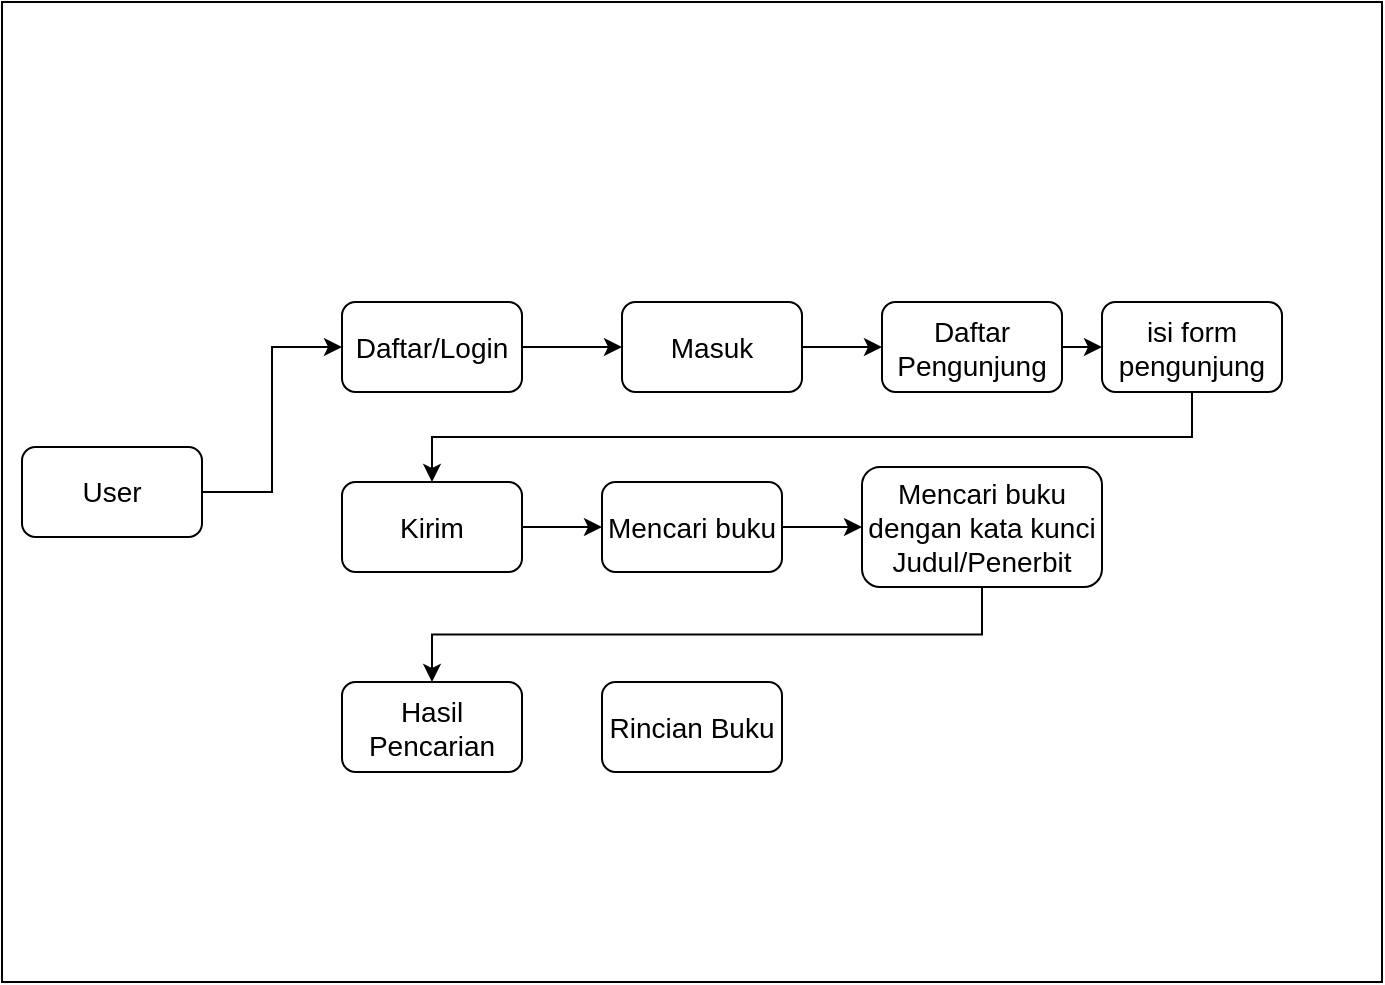 <mxfile version="23.0.2" type="github">
  <diagram name="Halaman-1" id="0globqxK3H_xwFuX5NHq">
    <mxGraphModel dx="1600" dy="669" grid="1" gridSize="10" guides="1" tooltips="1" connect="1" arrows="1" fold="1" page="1" pageScale="1" pageWidth="850" pageHeight="1100" math="0" shadow="0">
      <root>
        <mxCell id="0" />
        <mxCell id="1" parent="0" />
        <mxCell id="9zCkISg8AlNWu-vzNWMw-1" value="" style="rounded=0;whiteSpace=wrap;html=1;" vertex="1" parent="1">
          <mxGeometry x="70" y="110" width="690" height="490" as="geometry" />
        </mxCell>
        <mxCell id="9zCkISg8AlNWu-vzNWMw-4" style="edgeStyle=orthogonalEdgeStyle;rounded=0;orthogonalLoop=1;jettySize=auto;html=1;exitX=1;exitY=0.5;exitDx=0;exitDy=0;entryX=0;entryY=0.5;entryDx=0;entryDy=0;" edge="1" parent="1" source="9zCkISg8AlNWu-vzNWMw-2" target="9zCkISg8AlNWu-vzNWMw-3">
          <mxGeometry relative="1" as="geometry" />
        </mxCell>
        <mxCell id="9zCkISg8AlNWu-vzNWMw-2" value="&lt;font style=&quot;font-size: 14px;&quot;&gt;User&lt;/font&gt;" style="rounded=1;whiteSpace=wrap;html=1;" vertex="1" parent="1">
          <mxGeometry x="80" y="332.5" width="90" height="45" as="geometry" />
        </mxCell>
        <mxCell id="9zCkISg8AlNWu-vzNWMw-6" style="edgeStyle=orthogonalEdgeStyle;rounded=0;orthogonalLoop=1;jettySize=auto;html=1;exitX=1;exitY=0.5;exitDx=0;exitDy=0;entryX=0;entryY=0.5;entryDx=0;entryDy=0;" edge="1" parent="1" source="9zCkISg8AlNWu-vzNWMw-3" target="9zCkISg8AlNWu-vzNWMw-5">
          <mxGeometry relative="1" as="geometry" />
        </mxCell>
        <mxCell id="9zCkISg8AlNWu-vzNWMw-3" value="&lt;font style=&quot;font-size: 14px;&quot;&gt;Daftar/Login&lt;/font&gt;" style="rounded=1;whiteSpace=wrap;html=1;" vertex="1" parent="1">
          <mxGeometry x="240" y="260" width="90" height="45" as="geometry" />
        </mxCell>
        <mxCell id="9zCkISg8AlNWu-vzNWMw-8" style="edgeStyle=orthogonalEdgeStyle;rounded=0;orthogonalLoop=1;jettySize=auto;html=1;exitX=1;exitY=0.5;exitDx=0;exitDy=0;entryX=0;entryY=0.5;entryDx=0;entryDy=0;" edge="1" parent="1" source="9zCkISg8AlNWu-vzNWMw-5" target="9zCkISg8AlNWu-vzNWMw-7">
          <mxGeometry relative="1" as="geometry" />
        </mxCell>
        <mxCell id="9zCkISg8AlNWu-vzNWMw-5" value="&lt;span style=&quot;font-size: 14px;&quot;&gt;Masuk&lt;/span&gt;" style="rounded=1;whiteSpace=wrap;html=1;" vertex="1" parent="1">
          <mxGeometry x="380" y="260" width="90" height="45" as="geometry" />
        </mxCell>
        <mxCell id="9zCkISg8AlNWu-vzNWMw-10" style="edgeStyle=orthogonalEdgeStyle;rounded=0;orthogonalLoop=1;jettySize=auto;html=1;exitX=1;exitY=0.5;exitDx=0;exitDy=0;entryX=0;entryY=0.5;entryDx=0;entryDy=0;" edge="1" parent="1" source="9zCkISg8AlNWu-vzNWMw-7" target="9zCkISg8AlNWu-vzNWMw-9">
          <mxGeometry relative="1" as="geometry" />
        </mxCell>
        <mxCell id="9zCkISg8AlNWu-vzNWMw-7" value="&lt;span style=&quot;font-size: 14px;&quot;&gt;Daftar Pengunjung&lt;/span&gt;" style="rounded=1;whiteSpace=wrap;html=1;" vertex="1" parent="1">
          <mxGeometry x="510" y="260" width="90" height="45" as="geometry" />
        </mxCell>
        <mxCell id="9zCkISg8AlNWu-vzNWMw-13" style="edgeStyle=orthogonalEdgeStyle;rounded=0;orthogonalLoop=1;jettySize=auto;html=1;exitX=0.5;exitY=1;exitDx=0;exitDy=0;entryX=0.5;entryY=0;entryDx=0;entryDy=0;" edge="1" parent="1" source="9zCkISg8AlNWu-vzNWMw-9" target="9zCkISg8AlNWu-vzNWMw-12">
          <mxGeometry relative="1" as="geometry" />
        </mxCell>
        <mxCell id="9zCkISg8AlNWu-vzNWMw-9" value="&lt;span style=&quot;font-size: 14px;&quot;&gt;isi form pengunjung&lt;/span&gt;" style="rounded=1;whiteSpace=wrap;html=1;" vertex="1" parent="1">
          <mxGeometry x="620" y="260" width="90" height="45" as="geometry" />
        </mxCell>
        <mxCell id="9zCkISg8AlNWu-vzNWMw-15" style="edgeStyle=orthogonalEdgeStyle;rounded=0;orthogonalLoop=1;jettySize=auto;html=1;exitX=1;exitY=0.5;exitDx=0;exitDy=0;entryX=0;entryY=0.5;entryDx=0;entryDy=0;" edge="1" parent="1" source="9zCkISg8AlNWu-vzNWMw-12" target="9zCkISg8AlNWu-vzNWMw-14">
          <mxGeometry relative="1" as="geometry" />
        </mxCell>
        <mxCell id="9zCkISg8AlNWu-vzNWMw-12" value="&lt;span style=&quot;font-size: 14px;&quot;&gt;Kirim&lt;br&gt;&lt;/span&gt;" style="rounded=1;whiteSpace=wrap;html=1;" vertex="1" parent="1">
          <mxGeometry x="240" y="350" width="90" height="45" as="geometry" />
        </mxCell>
        <mxCell id="9zCkISg8AlNWu-vzNWMw-17" style="edgeStyle=orthogonalEdgeStyle;rounded=0;orthogonalLoop=1;jettySize=auto;html=1;exitX=1;exitY=0.5;exitDx=0;exitDy=0;entryX=0;entryY=0.5;entryDx=0;entryDy=0;" edge="1" parent="1" source="9zCkISg8AlNWu-vzNWMw-14" target="9zCkISg8AlNWu-vzNWMw-16">
          <mxGeometry relative="1" as="geometry" />
        </mxCell>
        <mxCell id="9zCkISg8AlNWu-vzNWMw-14" value="&lt;span style=&quot;font-size: 14px;&quot;&gt;Mencari buku&lt;br&gt;&lt;/span&gt;" style="rounded=1;whiteSpace=wrap;html=1;" vertex="1" parent="1">
          <mxGeometry x="370" y="350" width="90" height="45" as="geometry" />
        </mxCell>
        <mxCell id="9zCkISg8AlNWu-vzNWMw-19" style="edgeStyle=orthogonalEdgeStyle;rounded=0;orthogonalLoop=1;jettySize=auto;html=1;exitX=0.5;exitY=1;exitDx=0;exitDy=0;entryX=0.5;entryY=0;entryDx=0;entryDy=0;" edge="1" parent="1" source="9zCkISg8AlNWu-vzNWMw-16" target="9zCkISg8AlNWu-vzNWMw-18">
          <mxGeometry relative="1" as="geometry" />
        </mxCell>
        <mxCell id="9zCkISg8AlNWu-vzNWMw-16" value="&lt;span style=&quot;font-size: 14px;&quot;&gt;Mencari buku dengan kata kunci Judul/Penerbit&lt;br&gt;&lt;/span&gt;" style="rounded=1;whiteSpace=wrap;html=1;" vertex="1" parent="1">
          <mxGeometry x="500" y="342.5" width="120" height="60" as="geometry" />
        </mxCell>
        <mxCell id="9zCkISg8AlNWu-vzNWMw-18" value="&lt;span style=&quot;font-size: 14px;&quot;&gt;Hasil Pencarian&lt;br&gt;&lt;/span&gt;" style="rounded=1;whiteSpace=wrap;html=1;" vertex="1" parent="1">
          <mxGeometry x="240" y="450" width="90" height="45" as="geometry" />
        </mxCell>
        <mxCell id="9zCkISg8AlNWu-vzNWMw-20" value="&lt;span style=&quot;font-size: 14px;&quot;&gt;Rincian Buku&lt;br&gt;&lt;/span&gt;" style="rounded=1;whiteSpace=wrap;html=1;" vertex="1" parent="1">
          <mxGeometry x="370" y="450" width="90" height="45" as="geometry" />
        </mxCell>
      </root>
    </mxGraphModel>
  </diagram>
</mxfile>
